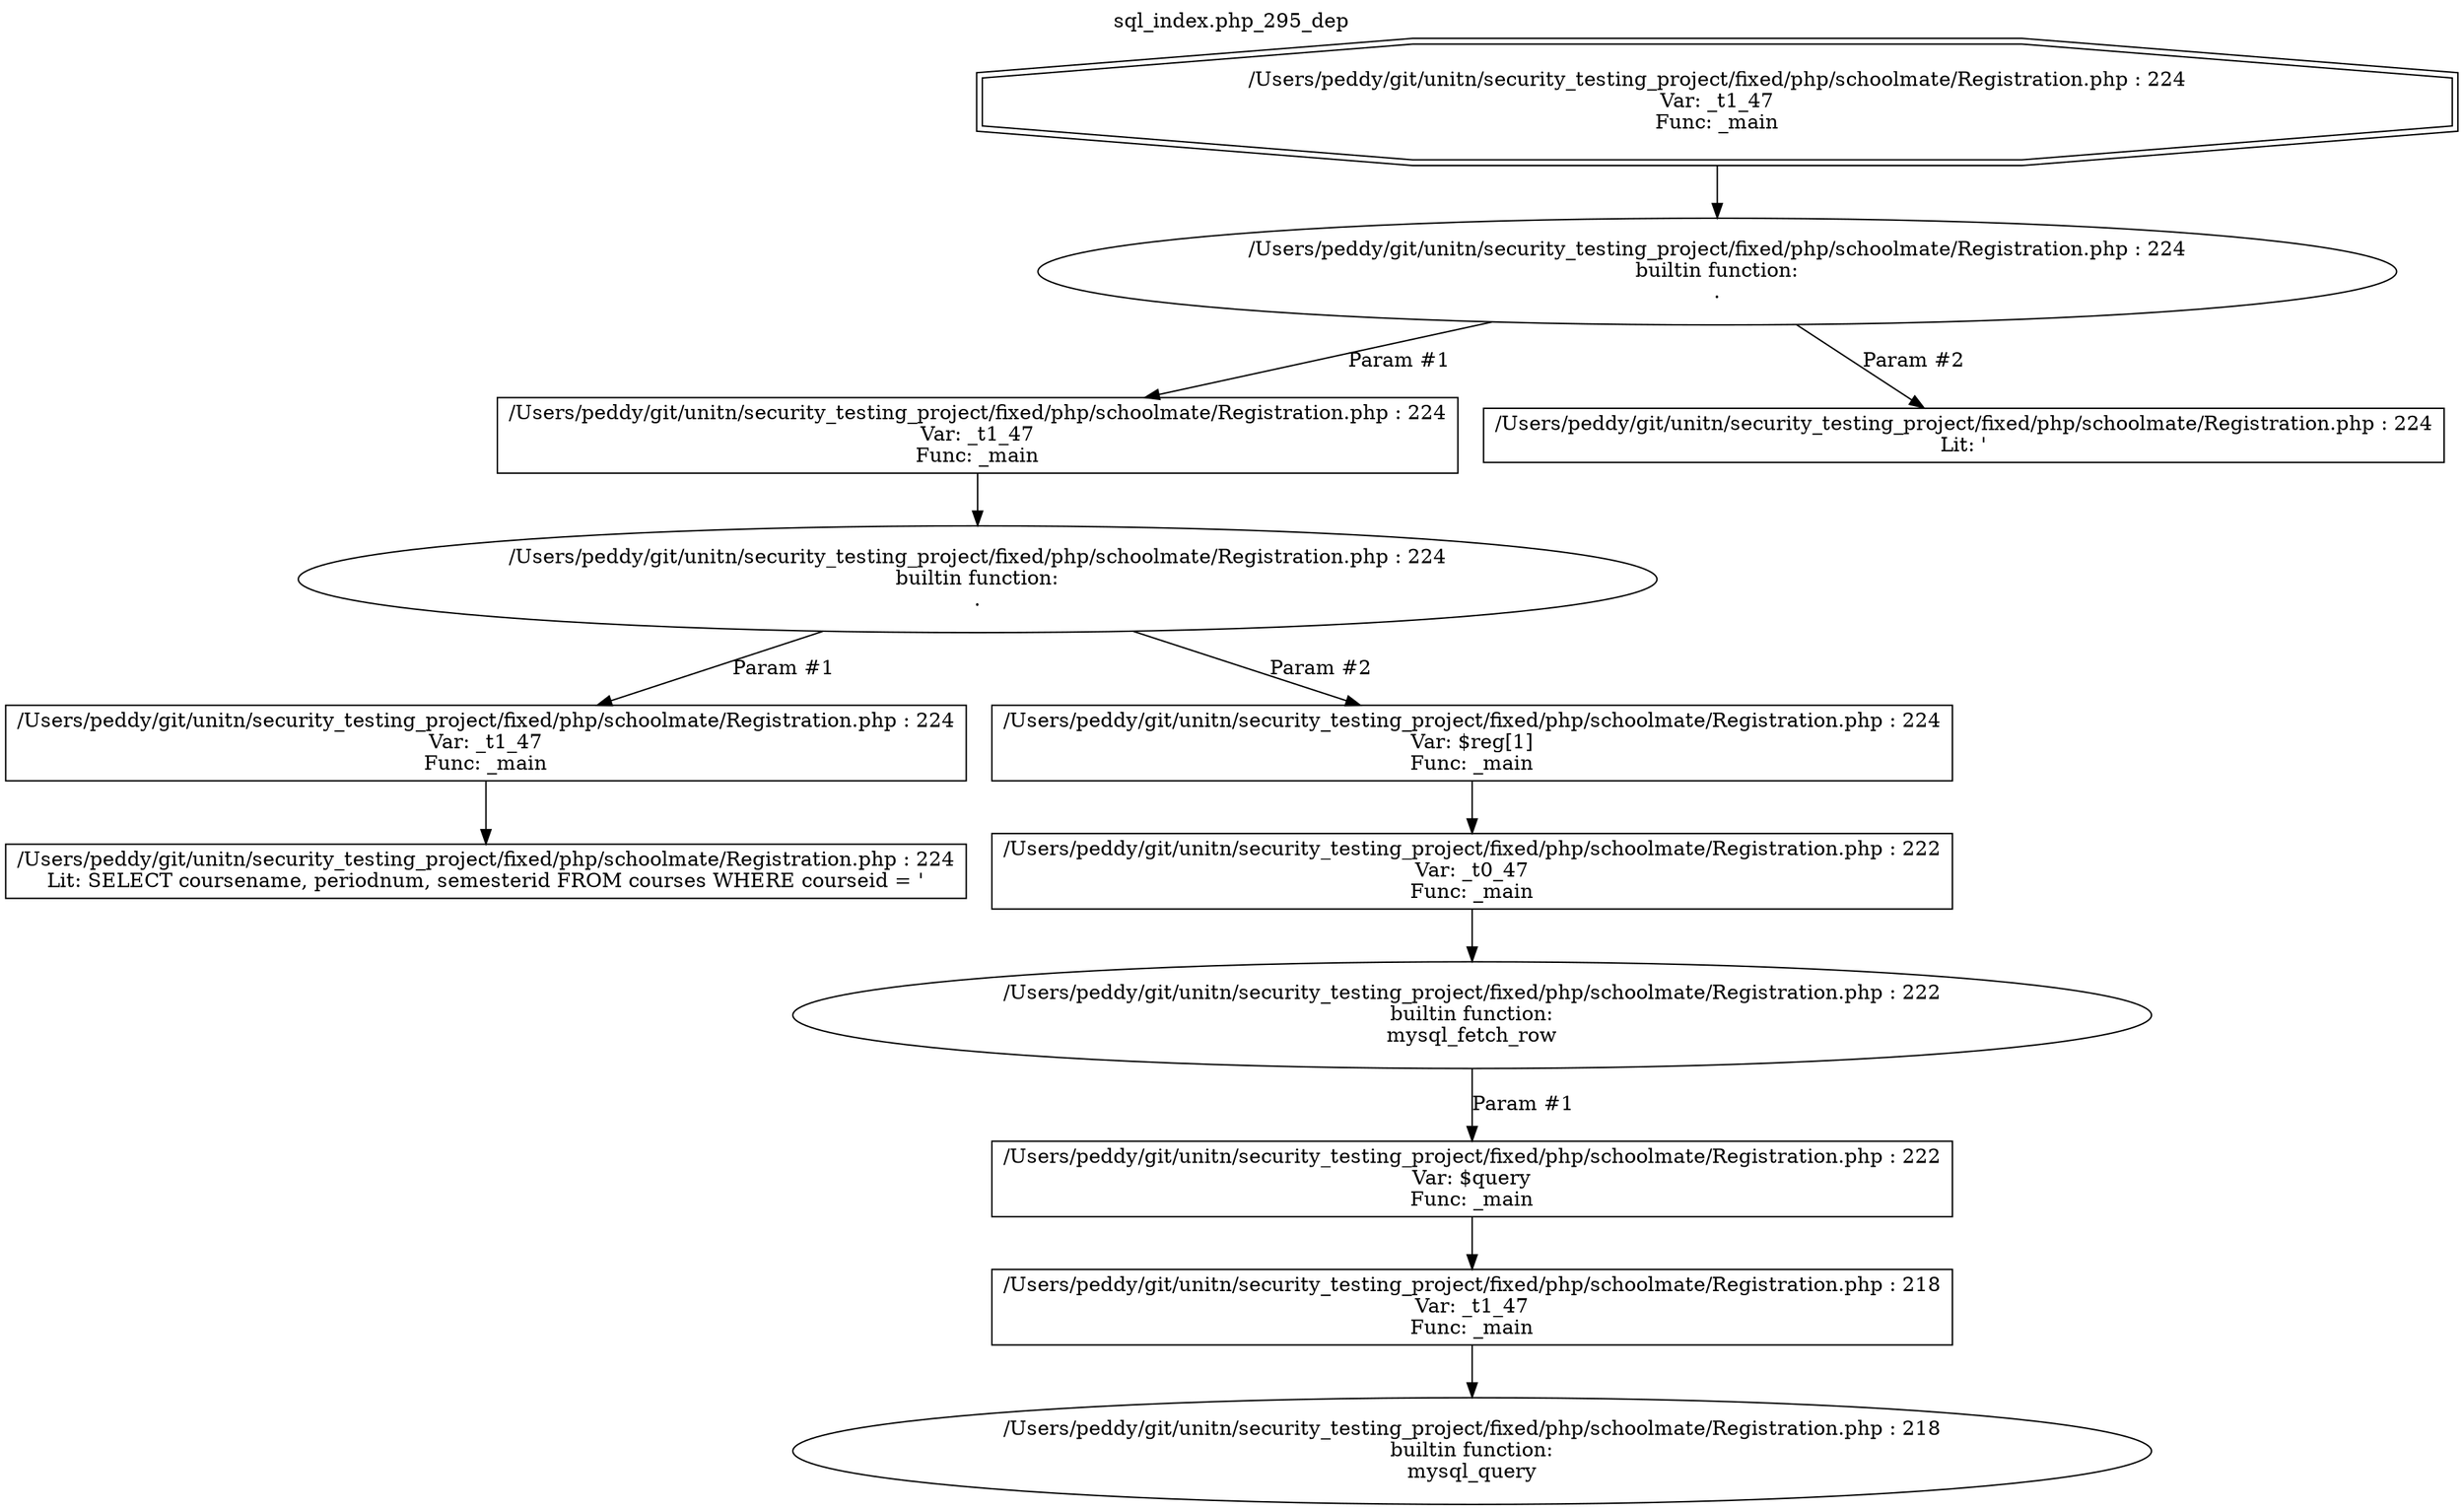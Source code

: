 digraph cfg {
  label="sql_index.php_295_dep";
  labelloc=t;
  n1 [shape=doubleoctagon, label="/Users/peddy/git/unitn/security_testing_project/fixed/php/schoolmate/Registration.php : 224\nVar: _t1_47\nFunc: _main\n"];
  n2 [shape=ellipse, label="/Users/peddy/git/unitn/security_testing_project/fixed/php/schoolmate/Registration.php : 224\nbuiltin function:\n.\n"];
  n3 [shape=box, label="/Users/peddy/git/unitn/security_testing_project/fixed/php/schoolmate/Registration.php : 224\nVar: _t1_47\nFunc: _main\n"];
  n4 [shape=ellipse, label="/Users/peddy/git/unitn/security_testing_project/fixed/php/schoolmate/Registration.php : 224\nbuiltin function:\n.\n"];
  n5 [shape=box, label="/Users/peddy/git/unitn/security_testing_project/fixed/php/schoolmate/Registration.php : 224\nVar: _t1_47\nFunc: _main\n"];
  n6 [shape=box, label="/Users/peddy/git/unitn/security_testing_project/fixed/php/schoolmate/Registration.php : 224\nLit: SELECT coursename, periodnum, semesterid FROM courses WHERE courseid = '\n"];
  n7 [shape=box, label="/Users/peddy/git/unitn/security_testing_project/fixed/php/schoolmate/Registration.php : 224\nVar: $reg[1]\nFunc: _main\n"];
  n8 [shape=box, label="/Users/peddy/git/unitn/security_testing_project/fixed/php/schoolmate/Registration.php : 222\nVar: _t0_47\nFunc: _main\n"];
  n9 [shape=ellipse, label="/Users/peddy/git/unitn/security_testing_project/fixed/php/schoolmate/Registration.php : 222\nbuiltin function:\nmysql_fetch_row\n"];
  n10 [shape=box, label="/Users/peddy/git/unitn/security_testing_project/fixed/php/schoolmate/Registration.php : 222\nVar: $query\nFunc: _main\n"];
  n11 [shape=box, label="/Users/peddy/git/unitn/security_testing_project/fixed/php/schoolmate/Registration.php : 218\nVar: _t1_47\nFunc: _main\n"];
  n12 [shape=ellipse, label="/Users/peddy/git/unitn/security_testing_project/fixed/php/schoolmate/Registration.php : 218\nbuiltin function:\nmysql_query\n"];
  n13 [shape=box, label="/Users/peddy/git/unitn/security_testing_project/fixed/php/schoolmate/Registration.php : 224\nLit: '\n"];
  n1 -> n2;
  n3 -> n4;
  n5 -> n6;
  n4 -> n5[label="Param #1"];
  n4 -> n7[label="Param #2"];
  n8 -> n9;
  n11 -> n12;
  n10 -> n11;
  n9 -> n10[label="Param #1"];
  n7 -> n8;
  n2 -> n3[label="Param #1"];
  n2 -> n13[label="Param #2"];
}
